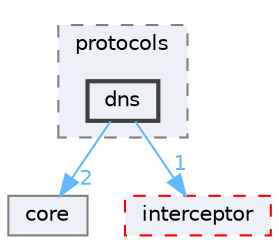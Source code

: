 digraph "dns"
{
 // INTERACTIVE_SVG=YES
 // LATEX_PDF_SIZE
  bgcolor="transparent";
  edge [fontname=Helvetica,fontsize=10,labelfontname=Helvetica,labelfontsize=10];
  node [fontname=Helvetica,fontsize=10,shape=box,height=0.2,width=0.4];
  compound=true
  subgraph clusterdir_c24d2296914330326030bfa83138556b {
    graph [ bgcolor="#edf0f7", pencolor="grey50", label="protocols", fontname=Helvetica,fontsize=10 style="filled,dashed", URL="dir_c24d2296914330326030bfa83138556b.html",tooltip=""]
  dir_4179d301aad7ca2cd0aeb152295583cb [label="dns", fillcolor="#edf0f7", color="grey25", style="filled,bold", URL="dir_4179d301aad7ca2cd0aeb152295583cb.html",tooltip=""];
  }
  dir_abe5732708173773f97a027312b96e60 [label="core", fillcolor="#edf0f7", color="grey50", style="filled", URL="dir_abe5732708173773f97a027312b96e60.html",tooltip=""];
  dir_d904e3780084ba82573a1722fa499be7 [label="interceptor", fillcolor="#edf0f7", color="red", style="filled,dashed", URL="dir_d904e3780084ba82573a1722fa499be7.html",tooltip=""];
  dir_4179d301aad7ca2cd0aeb152295583cb->dir_abe5732708173773f97a027312b96e60 [headlabel="2", labeldistance=1.5 headhref="dir_000008_000003.html" href="dir_000008_000003.html" color="steelblue1" fontcolor="steelblue1"];
  dir_4179d301aad7ca2cd0aeb152295583cb->dir_d904e3780084ba82573a1722fa499be7 [headlabel="1", labeldistance=1.5 headhref="dir_000008_000016.html" href="dir_000008_000016.html" color="steelblue1" fontcolor="steelblue1"];
}
